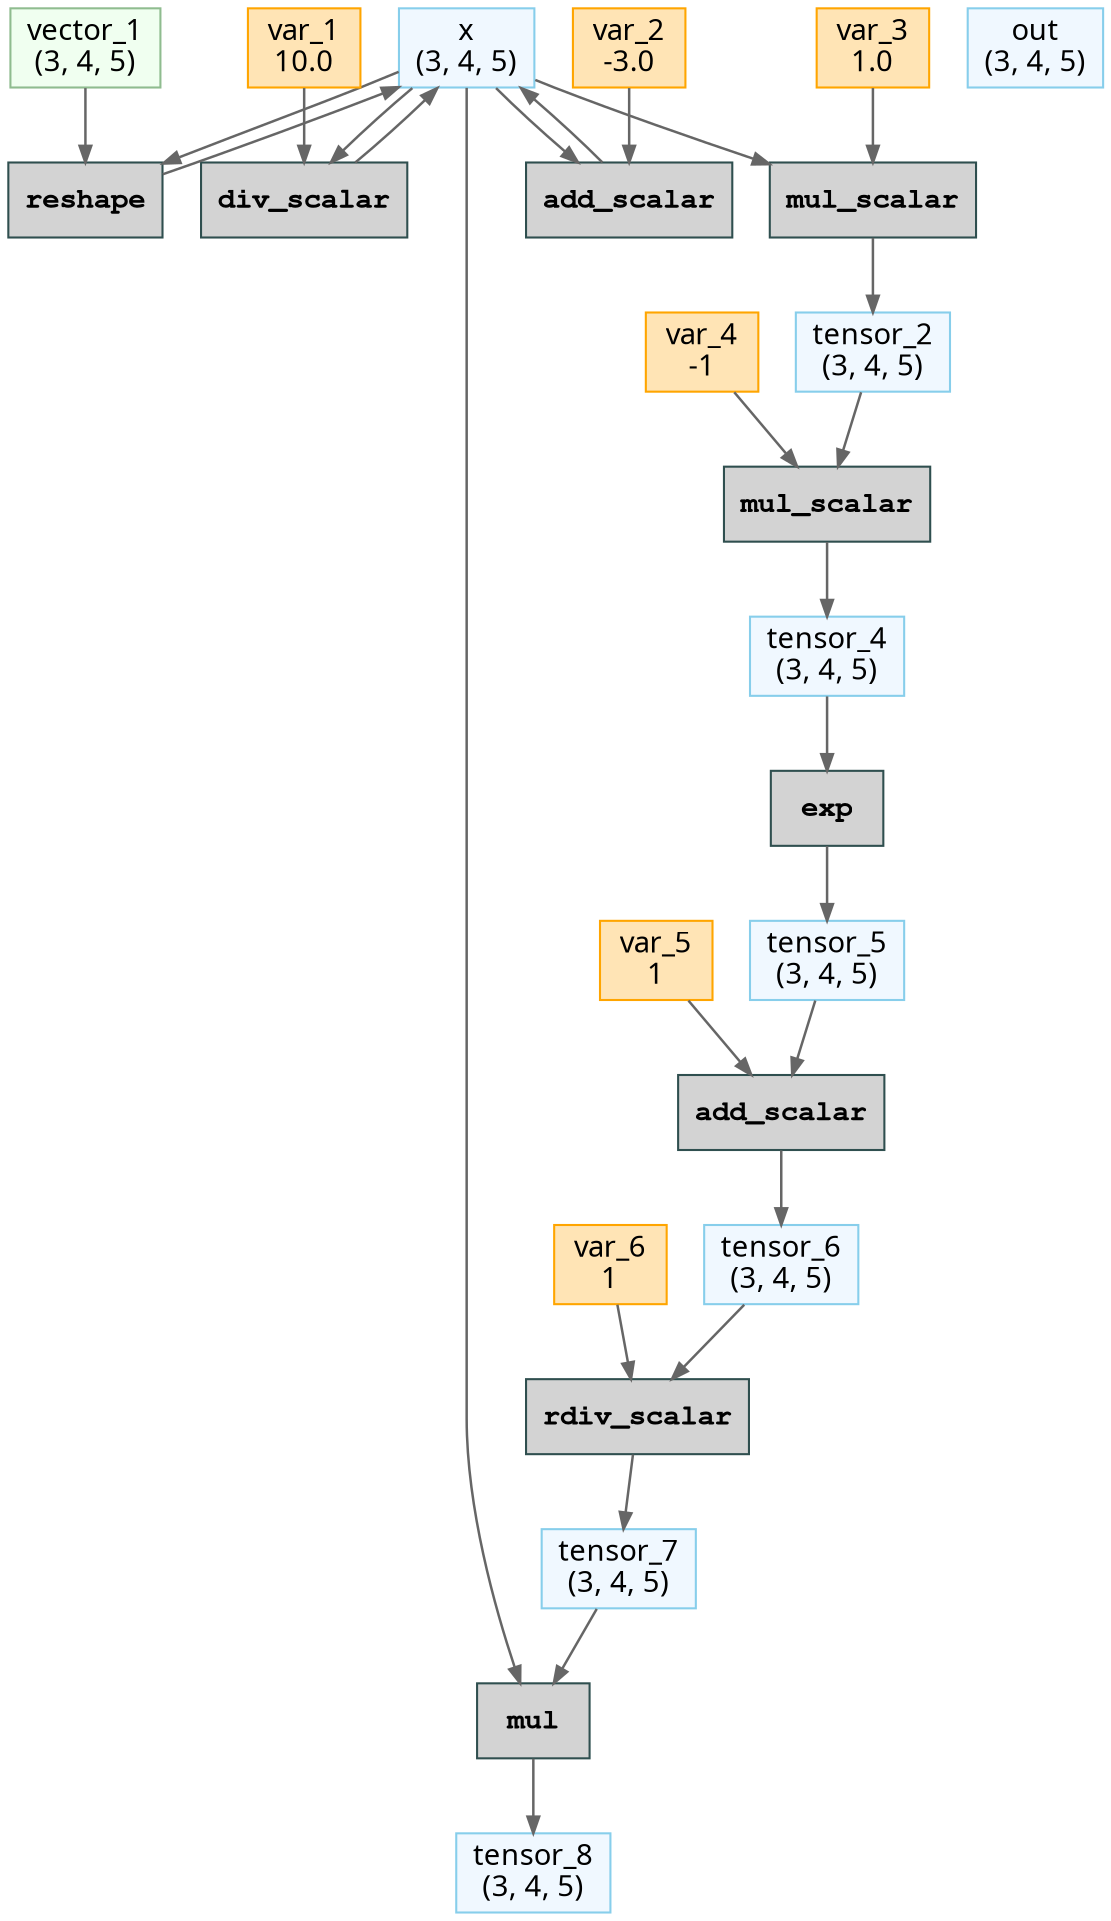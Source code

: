 // Computational Graph
digraph {
	rankdir=TB
	node [shape=record]
	126069248056752 [label="x
(3, 4, 5)" color=skyblue fillcolor=aliceblue fontname="Sans-Serif" labeljust=l shape=box style=filled]
	126071540500176 [label=reshape color=darkslategray fillcolor=lightgray fontname="Courier Bold" labeljust=l shape=box style=filled]
	126071540499840 [label="vector_1
(3, 4, 5)" color=darkseagreen fillcolor=honeydew fontname="Sans-Serif" labeljust=l shape=box style=filled]
	126069246242448 [label=div_scalar color=darkslategray fillcolor=lightgray fontname="Courier Bold" labeljust=l shape=box style=filled]
	126071540511648 [label="var_1
10.0" color=orange fillcolor=moccasin fontname="Sans-Serif" labeljust=l shape=box style=filled]
	126069246242544 [label=add_scalar color=darkslategray fillcolor=lightgray fontname="Courier Bold" labeljust=l shape=box style=filled]
	126069246242400 [label="var_2
-3.0" color=orange fillcolor=moccasin fontname="Sans-Serif" labeljust=l shape=box style=filled]
	126069246242352 [label=mul_scalar color=darkslategray fillcolor=lightgray fontname="Courier Bold" labeljust=l shape=box style=filled]
	126069246242592 [label="var_3
1.0" color=orange fillcolor=moccasin fontname="Sans-Serif" labeljust=l shape=box style=filled]
	126069246242688 [label="tensor_2
(3, 4, 5)" color=skyblue fillcolor=aliceblue fontname="Sans-Serif" labeljust=l shape=box style=filled]
	126069246242928 [label="out
(3, 4, 5)" color=skyblue fillcolor=aliceblue fontname="Sans-Serif" labeljust=l shape=box style=filled]
	126069246243168 [label=mul_scalar color=darkslategray fillcolor=lightgray fontname="Courier Bold" labeljust=l shape=box style=filled]
	126069246243120 [label="var_4
-1" color=orange fillcolor=moccasin fontname="Sans-Serif" labeljust=l shape=box style=filled]
	126069246243312 [label="tensor_4
(3, 4, 5)" color=skyblue fillcolor=aliceblue fontname="Sans-Serif" labeljust=l shape=box style=filled]
	126069246243552 [label=exp color=darkslategray fillcolor=lightgray fontname="Courier Bold" labeljust=l shape=box style=filled]
	126069246243648 [label="tensor_5
(3, 4, 5)" color=skyblue fillcolor=aliceblue fontname="Sans-Serif" labeljust=l shape=box style=filled]
	126069246243888 [label=add_scalar color=darkslategray fillcolor=lightgray fontname="Courier Bold" labeljust=l shape=box style=filled]
	126069246243840 [label="var_5
1" color=orange fillcolor=moccasin fontname="Sans-Serif" labeljust=l shape=box style=filled]
	126069246244032 [label="tensor_6
(3, 4, 5)" color=skyblue fillcolor=aliceblue fontname="Sans-Serif" labeljust=l shape=box style=filled]
	126069246244272 [label=rdiv_scalar color=darkslategray fillcolor=lightgray fontname="Courier Bold" labeljust=l shape=box style=filled]
	126069246244224 [label="var_6
1" color=orange fillcolor=moccasin fontname="Sans-Serif" labeljust=l shape=box style=filled]
	126069246244416 [label="tensor_7
(3, 4, 5)" color=skyblue fillcolor=aliceblue fontname="Sans-Serif" labeljust=l shape=box style=filled]
	126069246244656 [label=mul color=darkslategray fillcolor=lightgray fontname="Courier Bold" labeljust=l shape=box style=filled]
	126069246244752 [label="tensor_8
(3, 4, 5)" color=skyblue fillcolor=aliceblue fontname="Sans-Serif" labeljust=l shape=box style=filled]
	126071540500176 -> 126069248056752 [arrowsize=0.8 color=gray40 penwidth=1.2]
	126069246242448 -> 126069248056752 [arrowsize=0.8 color=gray40 penwidth=1.2]
	126069246242544 -> 126069248056752 [arrowsize=0.8 color=gray40 penwidth=1.2]
	126069248056752 -> 126071540500176 [arrowsize=0.8 color=gray40 penwidth=1.2]
	126071540499840 -> 126071540500176 [arrowsize=0.8 color=gray40 penwidth=1.2]
	126069248056752 -> 126069246242448 [arrowsize=0.8 color=gray40 penwidth=1.2]
	126071540511648 -> 126069246242448 [arrowsize=0.8 color=gray40 penwidth=1.2]
	126069248056752 -> 126069246242544 [arrowsize=0.8 color=gray40 penwidth=1.2]
	126069246242400 -> 126069246242544 [arrowsize=0.8 color=gray40 penwidth=1.2]
	126069248056752 -> 126069246242352 [arrowsize=0.8 color=gray40 penwidth=1.2]
	126069246242592 -> 126069246242352 [arrowsize=0.8 color=gray40 penwidth=1.2]
	126069246242352 -> 126069246242688 [arrowsize=0.8 color=gray40 penwidth=1.2]
	126069246242688 -> 126069246243168 [arrowsize=0.8 color=gray40 penwidth=1.2]
	126069246243120 -> 126069246243168 [arrowsize=0.8 color=gray40 penwidth=1.2]
	126069246243168 -> 126069246243312 [arrowsize=0.8 color=gray40 penwidth=1.2]
	126069246243312 -> 126069246243552 [arrowsize=0.8 color=gray40 penwidth=1.2]
	126069246243552 -> 126069246243648 [arrowsize=0.8 color=gray40 penwidth=1.2]
	126069246243648 -> 126069246243888 [arrowsize=0.8 color=gray40 penwidth=1.2]
	126069246243840 -> 126069246243888 [arrowsize=0.8 color=gray40 penwidth=1.2]
	126069246243888 -> 126069246244032 [arrowsize=0.8 color=gray40 penwidth=1.2]
	126069246244224 -> 126069246244272 [arrowsize=0.8 color=gray40 penwidth=1.2]
	126069246244032 -> 126069246244272 [arrowsize=0.8 color=gray40 penwidth=1.2]
	126069246244272 -> 126069246244416 [arrowsize=0.8 color=gray40 penwidth=1.2]
	126069248056752 -> 126069246244656 [arrowsize=0.8 color=gray40 penwidth=1.2]
	126069246244416 -> 126069246244656 [arrowsize=0.8 color=gray40 penwidth=1.2]
	126069246244656 -> 126069246244752 [arrowsize=0.8 color=gray40 penwidth=1.2]
}
